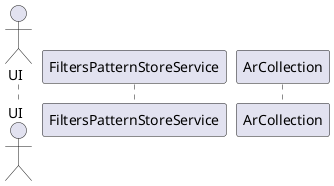 @startuml
'https://plantuml.com/sequence-diagram

autonumber


actor UI

participant FiltersPatternStoreService

participant ArCollection



@enduml